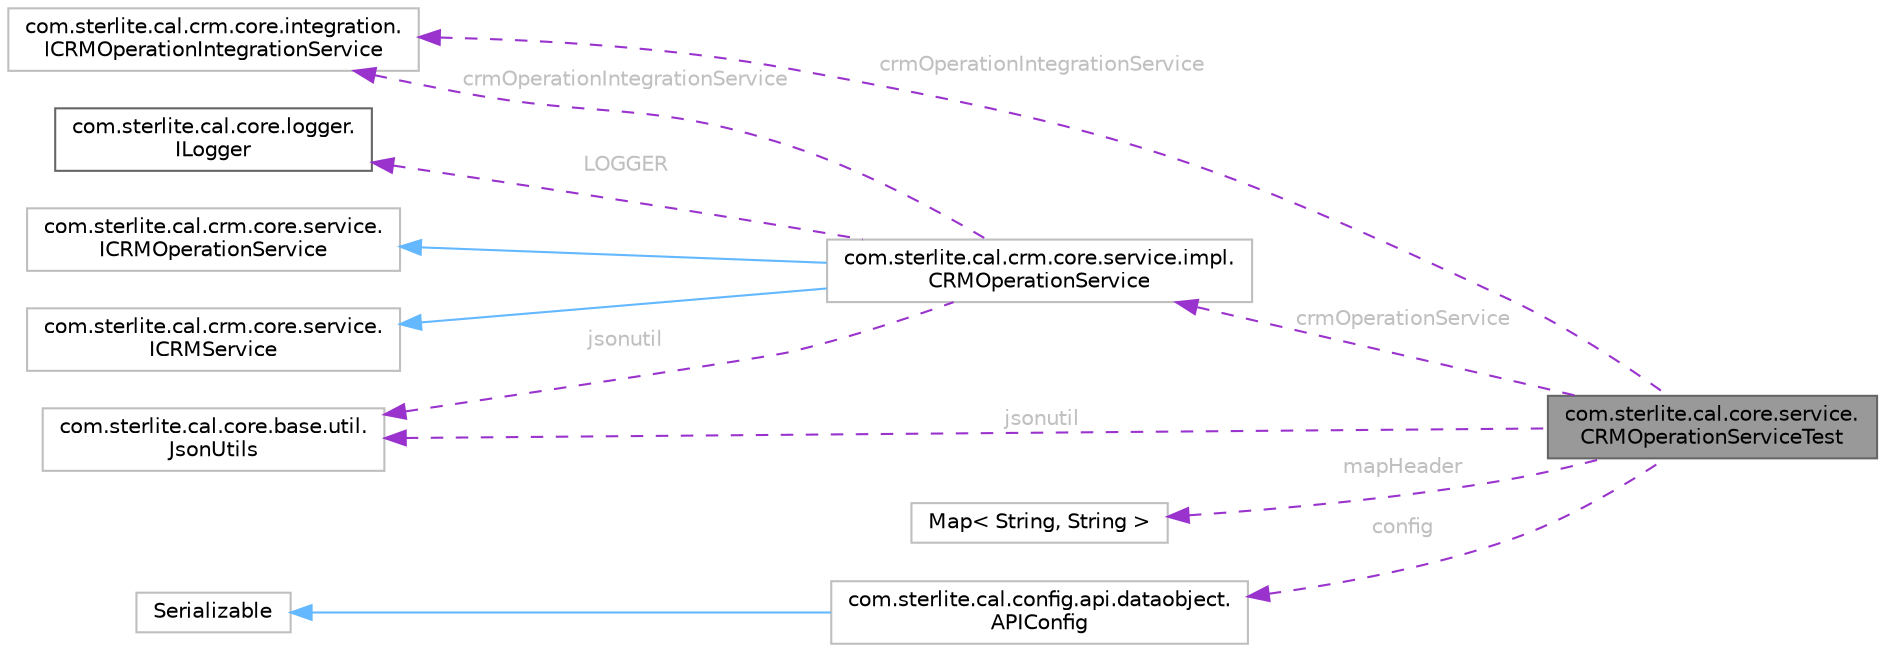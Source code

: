 digraph "com.sterlite.cal.core.service.CRMOperationServiceTest"
{
 // LATEX_PDF_SIZE
  bgcolor="transparent";
  edge [fontname=Helvetica,fontsize=10,labelfontname=Helvetica,labelfontsize=10];
  node [fontname=Helvetica,fontsize=10,shape=box,height=0.2,width=0.4];
  rankdir="LR";
  Node1 [id="Node000001",label="com.sterlite.cal.core.service.\lCRMOperationServiceTest",height=0.2,width=0.4,color="gray40", fillcolor="grey60", style="filled", fontcolor="black",tooltip=" "];
  Node2 -> Node1 [id="edge1_Node000001_Node000002",dir="back",color="darkorchid3",style="dashed",tooltip=" ",label=" crmOperationService",fontcolor="grey" ];
  Node2 [id="Node000002",label="com.sterlite.cal.crm.core.service.impl.\lCRMOperationService",height=0.2,width=0.4,color="grey75", fillcolor="white", style="filled",URL="$classcom_1_1sterlite_1_1cal_1_1crm_1_1core_1_1service_1_1impl_1_1_c_r_m_operation_service.html",tooltip=" "];
  Node3 -> Node2 [id="edge2_Node000002_Node000003",dir="back",color="steelblue1",style="solid",tooltip=" "];
  Node3 [id="Node000003",label="com.sterlite.cal.crm.core.service.\lICRMOperationService",height=0.2,width=0.4,color="grey75", fillcolor="white", style="filled",URL="$interfacecom_1_1sterlite_1_1cal_1_1crm_1_1core_1_1service_1_1_i_c_r_m_operation_service.html",tooltip=" "];
  Node4 -> Node2 [id="edge3_Node000002_Node000004",dir="back",color="steelblue1",style="solid",tooltip=" "];
  Node4 [id="Node000004",label="com.sterlite.cal.crm.core.service.\lICRMService",height=0.2,width=0.4,color="grey75", fillcolor="white", style="filled",URL="$interfacecom_1_1sterlite_1_1cal_1_1crm_1_1core_1_1service_1_1_i_c_r_m_service.html",tooltip=" "];
  Node5 -> Node2 [id="edge4_Node000002_Node000005",dir="back",color="darkorchid3",style="dashed",tooltip=" ",label=" LOGGER",fontcolor="grey" ];
  Node5 [id="Node000005",label="com.sterlite.cal.core.logger.\lILogger",height=0.2,width=0.4,color="gray40", fillcolor="white", style="filled",URL="$interfacecom_1_1sterlite_1_1cal_1_1core_1_1logger_1_1_i_logger.html",tooltip=" "];
  Node6 -> Node2 [id="edge5_Node000002_Node000006",dir="back",color="darkorchid3",style="dashed",tooltip=" ",label=" crmOperationIntegrationService",fontcolor="grey" ];
  Node6 [id="Node000006",label="com.sterlite.cal.crm.core.integration.\lICRMOperationIntegrationService",height=0.2,width=0.4,color="grey75", fillcolor="white", style="filled",URL="$interfacecom_1_1sterlite_1_1cal_1_1crm_1_1core_1_1integration_1_1_i_c_r_m_operation_integration_service.html",tooltip=" "];
  Node7 -> Node2 [id="edge6_Node000002_Node000007",dir="back",color="darkorchid3",style="dashed",tooltip=" ",label=" jsonutil",fontcolor="grey" ];
  Node7 [id="Node000007",label="com.sterlite.cal.core.base.util.\lJsonUtils",height=0.2,width=0.4,color="grey75", fillcolor="white", style="filled",URL="$classcom_1_1sterlite_1_1cal_1_1core_1_1base_1_1util_1_1_json_utils.html",tooltip=" "];
  Node6 -> Node1 [id="edge7_Node000001_Node000006",dir="back",color="darkorchid3",style="dashed",tooltip=" ",label=" crmOperationIntegrationService",fontcolor="grey" ];
  Node7 -> Node1 [id="edge8_Node000001_Node000007",dir="back",color="darkorchid3",style="dashed",tooltip=" ",label=" jsonutil",fontcolor="grey" ];
  Node8 -> Node1 [id="edge9_Node000001_Node000008",dir="back",color="darkorchid3",style="dashed",tooltip=" ",label=" mapHeader",fontcolor="grey" ];
  Node8 [id="Node000008",label="Map\< String, String \>",height=0.2,width=0.4,color="grey75", fillcolor="white", style="filled",tooltip=" "];
  Node9 -> Node1 [id="edge10_Node000001_Node000009",dir="back",color="darkorchid3",style="dashed",tooltip=" ",label=" config",fontcolor="grey" ];
  Node9 [id="Node000009",label="com.sterlite.cal.config.api.dataobject.\lAPIConfig",height=0.2,width=0.4,color="grey75", fillcolor="white", style="filled",URL="$classcom_1_1sterlite_1_1cal_1_1config_1_1api_1_1dataobject_1_1_a_p_i_config.html",tooltip=" "];
  Node10 -> Node9 [id="edge11_Node000009_Node000010",dir="back",color="steelblue1",style="solid",tooltip=" "];
  Node10 [id="Node000010",label="Serializable",height=0.2,width=0.4,color="grey75", fillcolor="white", style="filled",tooltip=" "];
}
